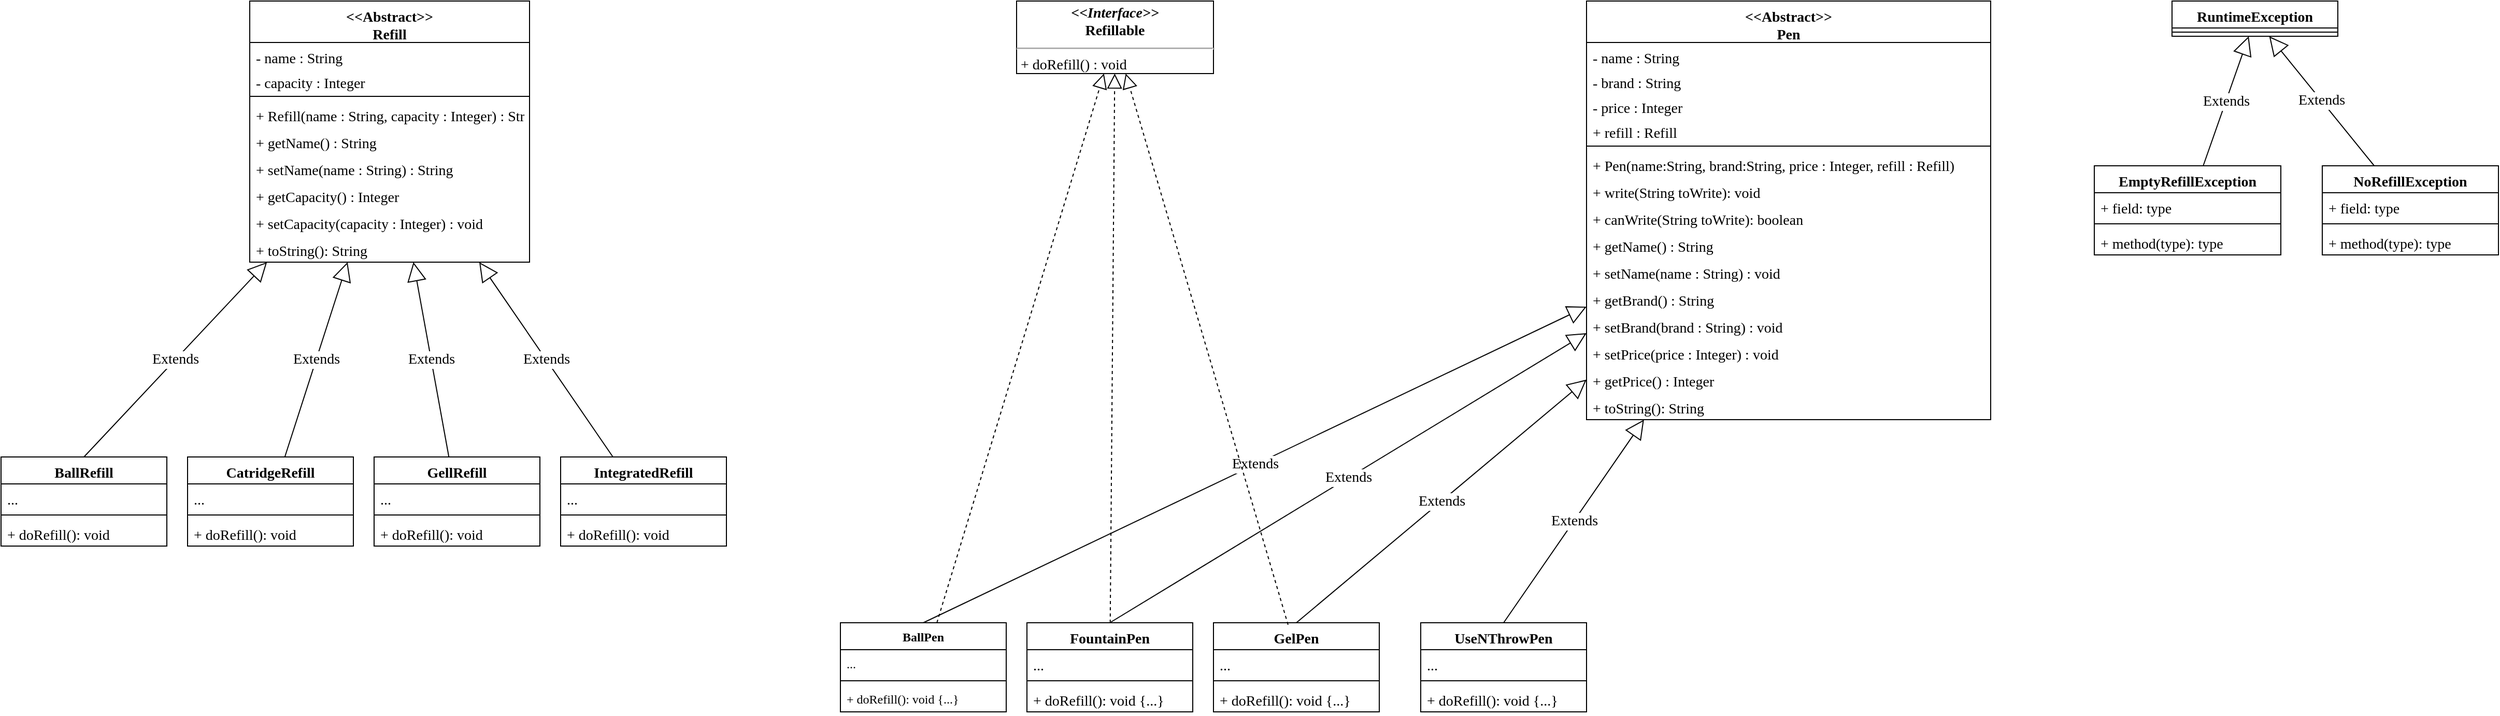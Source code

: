 <mxfile version="20.8.23" type="github">
  <diagram name="Page-1" id="5PYsFLLrcf5LegHmqbu3">
    <mxGraphModel dx="3134" dy="756" grid="1" gridSize="10" guides="1" tooltips="1" connect="1" arrows="1" fold="1" page="1" pageScale="1" pageWidth="850" pageHeight="1100" math="0" shadow="0">
      <root>
        <mxCell id="0" />
        <mxCell id="1" parent="0" />
        <mxCell id="UVRq8ia7U5ipdbFmCf5v-1" value="&lt;&lt;Abstract&gt;&gt;&#xa;Pen" style="swimlane;fontStyle=1;align=center;verticalAlign=top;childLayout=stackLayout;horizontal=1;startSize=40;horizontalStack=0;resizeParent=1;resizeParentMax=0;resizeLast=0;collapsible=1;marginBottom=0;fontFamily=Verdana;fontSize=14;" parent="1" vertex="1">
          <mxGeometry x="520" y="40" width="390" height="404" as="geometry" />
        </mxCell>
        <mxCell id="UVRq8ia7U5ipdbFmCf5v-2" value="- name : String" style="text;strokeColor=none;fillColor=none;align=left;verticalAlign=top;spacingLeft=4;spacingRight=4;overflow=hidden;rotatable=0;points=[[0,0.5],[1,0.5]];portConstraint=eastwest;fontFamily=Verdana;fontSize=14;" parent="UVRq8ia7U5ipdbFmCf5v-1" vertex="1">
          <mxGeometry y="40" width="390" height="24" as="geometry" />
        </mxCell>
        <mxCell id="UVRq8ia7U5ipdbFmCf5v-6" value="- brand : String" style="text;strokeColor=none;fillColor=none;align=left;verticalAlign=top;spacingLeft=4;spacingRight=4;overflow=hidden;rotatable=0;points=[[0,0.5],[1,0.5]];portConstraint=eastwest;fontFamily=Verdana;fontSize=14;" parent="UVRq8ia7U5ipdbFmCf5v-1" vertex="1">
          <mxGeometry y="64" width="390" height="24" as="geometry" />
        </mxCell>
        <mxCell id="UVRq8ia7U5ipdbFmCf5v-9" value="- price : Integer" style="text;strokeColor=none;fillColor=none;align=left;verticalAlign=top;spacingLeft=4;spacingRight=4;overflow=hidden;rotatable=0;points=[[0,0.5],[1,0.5]];portConstraint=eastwest;fontFamily=Verdana;fontSize=14;" parent="UVRq8ia7U5ipdbFmCf5v-1" vertex="1">
          <mxGeometry y="88" width="390" height="24" as="geometry" />
        </mxCell>
        <mxCell id="UVRq8ia7U5ipdbFmCf5v-7" value="+ refill : Refill" style="text;strokeColor=none;fillColor=none;align=left;verticalAlign=top;spacingLeft=4;spacingRight=4;overflow=hidden;rotatable=0;points=[[0,0.5],[1,0.5]];portConstraint=eastwest;fontFamily=Verdana;fontSize=14;" parent="UVRq8ia7U5ipdbFmCf5v-1" vertex="1">
          <mxGeometry y="112" width="390" height="24" as="geometry" />
        </mxCell>
        <mxCell id="UVRq8ia7U5ipdbFmCf5v-3" value="" style="line;strokeWidth=1;fillColor=none;align=left;verticalAlign=middle;spacingTop=-1;spacingLeft=3;spacingRight=3;rotatable=0;labelPosition=right;points=[];portConstraint=eastwest;strokeColor=inherit;fontFamily=Verdana;fontSize=14;" parent="UVRq8ia7U5ipdbFmCf5v-1" vertex="1">
          <mxGeometry y="136" width="390" height="8" as="geometry" />
        </mxCell>
        <mxCell id="Yz0xnHHeIeZ-wLIu7A6q-3" value="+ Pen(name:String, brand:String, price : Integer, refill : Refill)" style="text;strokeColor=none;fillColor=none;align=left;verticalAlign=top;spacingLeft=4;spacingRight=4;overflow=hidden;rotatable=0;points=[[0,0.5],[1,0.5]];portConstraint=eastwest;fontFamily=Verdana;fontSize=14;" vertex="1" parent="UVRq8ia7U5ipdbFmCf5v-1">
          <mxGeometry y="144" width="390" height="26" as="geometry" />
        </mxCell>
        <mxCell id="Yz0xnHHeIeZ-wLIu7A6q-1" value="+ write(String toWrite): void" style="text;strokeColor=none;fillColor=none;align=left;verticalAlign=top;spacingLeft=4;spacingRight=4;overflow=hidden;rotatable=0;points=[[0,0.5],[1,0.5]];portConstraint=eastwest;fontFamily=Verdana;fontSize=14;" vertex="1" parent="UVRq8ia7U5ipdbFmCf5v-1">
          <mxGeometry y="170" width="390" height="26" as="geometry" />
        </mxCell>
        <mxCell id="Yz0xnHHeIeZ-wLIu7A6q-2" value="+ canWrite(String toWrite): boolean" style="text;strokeColor=none;fillColor=none;align=left;verticalAlign=top;spacingLeft=4;spacingRight=4;overflow=hidden;rotatable=0;points=[[0,0.5],[1,0.5]];portConstraint=eastwest;fontFamily=Verdana;fontSize=14;" vertex="1" parent="UVRq8ia7U5ipdbFmCf5v-1">
          <mxGeometry y="196" width="390" height="26" as="geometry" />
        </mxCell>
        <mxCell id="Yz0xnHHeIeZ-wLIu7A6q-7" value="+ getName() : String" style="text;strokeColor=none;fillColor=none;align=left;verticalAlign=top;spacingLeft=4;spacingRight=4;overflow=hidden;rotatable=0;points=[[0,0.5],[1,0.5]];portConstraint=eastwest;fontFamily=Verdana;fontSize=14;" vertex="1" parent="UVRq8ia7U5ipdbFmCf5v-1">
          <mxGeometry y="222" width="390" height="26" as="geometry" />
        </mxCell>
        <mxCell id="UVRq8ia7U5ipdbFmCf5v-10" value="+ setName(name : String) : void" style="text;strokeColor=none;fillColor=none;align=left;verticalAlign=top;spacingLeft=4;spacingRight=4;overflow=hidden;rotatable=0;points=[[0,0.5],[1,0.5]];portConstraint=eastwest;fontFamily=Verdana;fontSize=14;" parent="UVRq8ia7U5ipdbFmCf5v-1" vertex="1">
          <mxGeometry y="248" width="390" height="26" as="geometry" />
        </mxCell>
        <mxCell id="Yz0xnHHeIeZ-wLIu7A6q-8" value="+ getBrand() : String" style="text;strokeColor=none;fillColor=none;align=left;verticalAlign=top;spacingLeft=4;spacingRight=4;overflow=hidden;rotatable=0;points=[[0,0.5],[1,0.5]];portConstraint=eastwest;fontFamily=Verdana;fontSize=14;" vertex="1" parent="UVRq8ia7U5ipdbFmCf5v-1">
          <mxGeometry y="274" width="390" height="26" as="geometry" />
        </mxCell>
        <mxCell id="Yz0xnHHeIeZ-wLIu7A6q-10" value="+ setBrand(brand : String) : void" style="text;strokeColor=none;fillColor=none;align=left;verticalAlign=top;spacingLeft=4;spacingRight=4;overflow=hidden;rotatable=0;points=[[0,0.5],[1,0.5]];portConstraint=eastwest;fontFamily=Verdana;fontSize=14;" vertex="1" parent="UVRq8ia7U5ipdbFmCf5v-1">
          <mxGeometry y="300" width="390" height="26" as="geometry" />
        </mxCell>
        <mxCell id="Yz0xnHHeIeZ-wLIu7A6q-11" value="+ setPrice(price : Integer) : void" style="text;strokeColor=none;fillColor=none;align=left;verticalAlign=top;spacingLeft=4;spacingRight=4;overflow=hidden;rotatable=0;points=[[0,0.5],[1,0.5]];portConstraint=eastwest;fontFamily=Verdana;fontSize=14;" vertex="1" parent="UVRq8ia7U5ipdbFmCf5v-1">
          <mxGeometry y="326" width="390" height="26" as="geometry" />
        </mxCell>
        <mxCell id="Yz0xnHHeIeZ-wLIu7A6q-9" value="+ getPrice() : Integer" style="text;strokeColor=none;fillColor=none;align=left;verticalAlign=top;spacingLeft=4;spacingRight=4;overflow=hidden;rotatable=0;points=[[0,0.5],[1,0.5]];portConstraint=eastwest;fontFamily=Verdana;fontSize=14;" vertex="1" parent="UVRq8ia7U5ipdbFmCf5v-1">
          <mxGeometry y="352" width="390" height="26" as="geometry" />
        </mxCell>
        <mxCell id="UVRq8ia7U5ipdbFmCf5v-11" value="+ toString(): String" style="text;strokeColor=none;fillColor=none;align=left;verticalAlign=top;spacingLeft=4;spacingRight=4;overflow=hidden;rotatable=0;points=[[0,0.5],[1,0.5]];portConstraint=eastwest;fontFamily=Verdana;fontSize=14;" parent="UVRq8ia7U5ipdbFmCf5v-1" vertex="1">
          <mxGeometry y="378" width="390" height="26" as="geometry" />
        </mxCell>
        <mxCell id="UVRq8ia7U5ipdbFmCf5v-12" value="BallPen" style="swimlane;fontStyle=1;align=center;verticalAlign=top;childLayout=stackLayout;horizontal=1;startSize=26;horizontalStack=0;resizeParent=1;resizeParentMax=0;resizeLast=0;collapsible=1;marginBottom=0;fontFamily=Verdana;" parent="1" vertex="1">
          <mxGeometry x="-200" y="640" width="160" height="86" as="geometry" />
        </mxCell>
        <mxCell id="UVRq8ia7U5ipdbFmCf5v-13" value="..." style="text;strokeColor=none;fillColor=none;align=left;verticalAlign=top;spacingLeft=4;spacingRight=4;overflow=hidden;rotatable=0;points=[[0,0.5],[1,0.5]];portConstraint=eastwest;fontFamily=Verdana;" parent="UVRq8ia7U5ipdbFmCf5v-12" vertex="1">
          <mxGeometry y="26" width="160" height="26" as="geometry" />
        </mxCell>
        <mxCell id="UVRq8ia7U5ipdbFmCf5v-14" value="" style="line;strokeWidth=1;fillColor=none;align=left;verticalAlign=middle;spacingTop=-1;spacingLeft=3;spacingRight=3;rotatable=0;labelPosition=right;points=[];portConstraint=eastwest;strokeColor=inherit;fontFamily=Verdana;" parent="UVRq8ia7U5ipdbFmCf5v-12" vertex="1">
          <mxGeometry y="52" width="160" height="8" as="geometry" />
        </mxCell>
        <mxCell id="UVRq8ia7U5ipdbFmCf5v-15" value="+ doRefill(): void {...}" style="text;strokeColor=none;fillColor=none;align=left;verticalAlign=top;spacingLeft=4;spacingRight=4;overflow=hidden;rotatable=0;points=[[0,0.5],[1,0.5]];portConstraint=eastwest;fontFamily=Verdana;" parent="UVRq8ia7U5ipdbFmCf5v-12" vertex="1">
          <mxGeometry y="60" width="160" height="26" as="geometry" />
        </mxCell>
        <mxCell id="UVRq8ia7U5ipdbFmCf5v-16" value="Extends" style="endArrow=block;endSize=16;endFill=0;html=1;rounded=0;exitX=0.5;exitY=0;exitDx=0;exitDy=0;fontFamily=Verdana;fontSize=14;" parent="1" source="UVRq8ia7U5ipdbFmCf5v-12" target="UVRq8ia7U5ipdbFmCf5v-1" edge="1">
          <mxGeometry width="160" relative="1" as="geometry">
            <mxPoint x="90" y="570" as="sourcePoint" />
            <mxPoint x="250" y="570" as="targetPoint" />
          </mxGeometry>
        </mxCell>
        <mxCell id="UVRq8ia7U5ipdbFmCf5v-17" value="FountainPen" style="swimlane;fontStyle=1;align=center;verticalAlign=top;childLayout=stackLayout;horizontal=1;startSize=26;horizontalStack=0;resizeParent=1;resizeParentMax=0;resizeLast=0;collapsible=1;marginBottom=0;fontFamily=Verdana;fontSize=14;" parent="1" vertex="1">
          <mxGeometry x="-20" y="640" width="160" height="86" as="geometry" />
        </mxCell>
        <mxCell id="UVRq8ia7U5ipdbFmCf5v-18" value="..." style="text;strokeColor=none;fillColor=none;align=left;verticalAlign=top;spacingLeft=4;spacingRight=4;overflow=hidden;rotatable=0;points=[[0,0.5],[1,0.5]];portConstraint=eastwest;fontFamily=Verdana;fontSize=14;" parent="UVRq8ia7U5ipdbFmCf5v-17" vertex="1">
          <mxGeometry y="26" width="160" height="26" as="geometry" />
        </mxCell>
        <mxCell id="UVRq8ia7U5ipdbFmCf5v-19" value="" style="line;strokeWidth=1;fillColor=none;align=left;verticalAlign=middle;spacingTop=-1;spacingLeft=3;spacingRight=3;rotatable=0;labelPosition=right;points=[];portConstraint=eastwest;strokeColor=inherit;fontFamily=Verdana;fontSize=14;" parent="UVRq8ia7U5ipdbFmCf5v-17" vertex="1">
          <mxGeometry y="52" width="160" height="8" as="geometry" />
        </mxCell>
        <mxCell id="UVRq8ia7U5ipdbFmCf5v-20" value="+ doRefill(): void {...}" style="text;strokeColor=none;fillColor=none;align=left;verticalAlign=top;spacingLeft=4;spacingRight=4;overflow=hidden;rotatable=0;points=[[0,0.5],[1,0.5]];portConstraint=eastwest;fontFamily=Verdana;fontSize=14;" parent="UVRq8ia7U5ipdbFmCf5v-17" vertex="1">
          <mxGeometry y="60" width="160" height="26" as="geometry" />
        </mxCell>
        <mxCell id="UVRq8ia7U5ipdbFmCf5v-21" value="GelPen" style="swimlane;fontStyle=1;align=center;verticalAlign=top;childLayout=stackLayout;horizontal=1;startSize=26;horizontalStack=0;resizeParent=1;resizeParentMax=0;resizeLast=0;collapsible=1;marginBottom=0;fontFamily=Verdana;fontSize=14;" parent="1" vertex="1">
          <mxGeometry x="160" y="640" width="160" height="86" as="geometry" />
        </mxCell>
        <mxCell id="UVRq8ia7U5ipdbFmCf5v-22" value="..." style="text;strokeColor=none;fillColor=none;align=left;verticalAlign=top;spacingLeft=4;spacingRight=4;overflow=hidden;rotatable=0;points=[[0,0.5],[1,0.5]];portConstraint=eastwest;fontFamily=Verdana;fontSize=14;" parent="UVRq8ia7U5ipdbFmCf5v-21" vertex="1">
          <mxGeometry y="26" width="160" height="26" as="geometry" />
        </mxCell>
        <mxCell id="UVRq8ia7U5ipdbFmCf5v-23" value="" style="line;strokeWidth=1;fillColor=none;align=left;verticalAlign=middle;spacingTop=-1;spacingLeft=3;spacingRight=3;rotatable=0;labelPosition=right;points=[];portConstraint=eastwest;strokeColor=inherit;fontFamily=Verdana;fontSize=14;" parent="UVRq8ia7U5ipdbFmCf5v-21" vertex="1">
          <mxGeometry y="52" width="160" height="8" as="geometry" />
        </mxCell>
        <mxCell id="UVRq8ia7U5ipdbFmCf5v-24" value="+ doRefill(): void {...}" style="text;strokeColor=none;fillColor=none;align=left;verticalAlign=top;spacingLeft=4;spacingRight=4;overflow=hidden;rotatable=0;points=[[0,0.5],[1,0.5]];portConstraint=eastwest;fontFamily=Verdana;fontSize=14;" parent="UVRq8ia7U5ipdbFmCf5v-21" vertex="1">
          <mxGeometry y="60" width="160" height="26" as="geometry" />
        </mxCell>
        <mxCell id="UVRq8ia7U5ipdbFmCf5v-25" value="UseNThrowPen" style="swimlane;fontStyle=1;align=center;verticalAlign=top;childLayout=stackLayout;horizontal=1;startSize=26;horizontalStack=0;resizeParent=1;resizeParentMax=0;resizeLast=0;collapsible=1;marginBottom=0;fontFamily=Verdana;fontSize=14;" parent="1" vertex="1">
          <mxGeometry x="360" y="640" width="160" height="86" as="geometry" />
        </mxCell>
        <mxCell id="UVRq8ia7U5ipdbFmCf5v-26" value="..." style="text;strokeColor=none;fillColor=none;align=left;verticalAlign=top;spacingLeft=4;spacingRight=4;overflow=hidden;rotatable=0;points=[[0,0.5],[1,0.5]];portConstraint=eastwest;fontFamily=Verdana;fontSize=14;" parent="UVRq8ia7U5ipdbFmCf5v-25" vertex="1">
          <mxGeometry y="26" width="160" height="26" as="geometry" />
        </mxCell>
        <mxCell id="UVRq8ia7U5ipdbFmCf5v-27" value="" style="line;strokeWidth=1;fillColor=none;align=left;verticalAlign=middle;spacingTop=-1;spacingLeft=3;spacingRight=3;rotatable=0;labelPosition=right;points=[];portConstraint=eastwest;strokeColor=inherit;fontFamily=Verdana;fontSize=14;" parent="UVRq8ia7U5ipdbFmCf5v-25" vertex="1">
          <mxGeometry y="52" width="160" height="8" as="geometry" />
        </mxCell>
        <mxCell id="UVRq8ia7U5ipdbFmCf5v-28" value="+ doRefill(): void {...}" style="text;strokeColor=none;fillColor=none;align=left;verticalAlign=top;spacingLeft=4;spacingRight=4;overflow=hidden;rotatable=0;points=[[0,0.5],[1,0.5]];portConstraint=eastwest;fontFamily=Verdana;fontSize=14;" parent="UVRq8ia7U5ipdbFmCf5v-25" vertex="1">
          <mxGeometry y="60" width="160" height="26" as="geometry" />
        </mxCell>
        <mxCell id="UVRq8ia7U5ipdbFmCf5v-29" value="Extends" style="endArrow=block;endSize=16;endFill=0;html=1;rounded=0;exitX=0.5;exitY=0;exitDx=0;exitDy=0;fontFamily=Verdana;fontSize=14;" parent="1" source="UVRq8ia7U5ipdbFmCf5v-17" target="UVRq8ia7U5ipdbFmCf5v-1" edge="1">
          <mxGeometry width="160" relative="1" as="geometry">
            <mxPoint x="240" y="430" as="sourcePoint" />
            <mxPoint x="720" y="290" as="targetPoint" />
          </mxGeometry>
        </mxCell>
        <mxCell id="UVRq8ia7U5ipdbFmCf5v-30" value="Extends" style="endArrow=block;endSize=16;endFill=0;html=1;rounded=0;fontFamily=Verdana;exitX=0.5;exitY=0;exitDx=0;exitDy=0;fontSize=14;" parent="1" target="UVRq8ia7U5ipdbFmCf5v-1" edge="1" source="UVRq8ia7U5ipdbFmCf5v-21">
          <mxGeometry width="160" relative="1" as="geometry">
            <mxPoint x="560" y="410" as="sourcePoint" />
            <mxPoint x="400" y="260" as="targetPoint" />
          </mxGeometry>
        </mxCell>
        <mxCell id="UVRq8ia7U5ipdbFmCf5v-31" value="Extends" style="endArrow=block;endSize=16;endFill=0;html=1;rounded=0;fontFamily=Verdana;exitX=0.5;exitY=0;exitDx=0;exitDy=0;fontSize=14;" parent="1" target="UVRq8ia7U5ipdbFmCf5v-1" edge="1" source="UVRq8ia7U5ipdbFmCf5v-25">
          <mxGeometry width="160" relative="1" as="geometry">
            <mxPoint x="740" y="410" as="sourcePoint" />
            <mxPoint x="731" y="262" as="targetPoint" />
          </mxGeometry>
        </mxCell>
        <mxCell id="UVRq8ia7U5ipdbFmCf5v-34" value="&lt;p style=&quot;margin: 4px 0px 0px; text-align: center; font-size: 14px;&quot;&gt;&lt;i style=&quot;font-size: 14px;&quot;&gt;&lt;b style=&quot;font-size: 14px;&quot;&gt;&amp;lt;&amp;lt;Interface&amp;gt;&amp;gt;&lt;/b&gt;&lt;/i&gt;&lt;br style=&quot;font-size: 14px;&quot;&gt;&lt;b style=&quot;font-size: 14px;&quot;&gt;Refillable&lt;/b&gt;&lt;/p&gt;&lt;hr style=&quot;font-size: 14px;&quot;&gt;&lt;p style=&quot;margin: 0px 0px 0px 4px; font-size: 14px;&quot;&gt;+ doRefill() : void&lt;br style=&quot;font-size: 14px;&quot;&gt;&lt;br style=&quot;font-size: 14px;&quot;&gt;&lt;/p&gt;" style="verticalAlign=top;align=left;overflow=fill;fontSize=14;fontFamily=Verdana;html=1;" parent="1" vertex="1">
          <mxGeometry x="-30" y="40" width="190" height="70" as="geometry" />
        </mxCell>
        <mxCell id="UVRq8ia7U5ipdbFmCf5v-35" value="" style="endArrow=block;dashed=1;endFill=0;endSize=12;html=1;rounded=0;fontFamily=Verdana;fontSize=14;" parent="1" source="UVRq8ia7U5ipdbFmCf5v-12" target="UVRq8ia7U5ipdbFmCf5v-34" edge="1">
          <mxGeometry width="160" relative="1" as="geometry">
            <mxPoint x="340" y="390" as="sourcePoint" />
            <mxPoint x="500" y="390" as="targetPoint" />
          </mxGeometry>
        </mxCell>
        <mxCell id="UVRq8ia7U5ipdbFmCf5v-37" value="" style="endArrow=block;dashed=1;endFill=0;endSize=12;html=1;rounded=0;fontFamily=Verdana;fontSize=14;" parent="1" target="UVRq8ia7U5ipdbFmCf5v-34" edge="1" source="UVRq8ia7U5ipdbFmCf5v-17">
          <mxGeometry width="160" relative="1" as="geometry">
            <mxPoint x="400" y="410" as="sourcePoint" />
            <mxPoint x="500" y="390" as="targetPoint" />
          </mxGeometry>
        </mxCell>
        <mxCell id="UVRq8ia7U5ipdbFmCf5v-38" value="" style="endArrow=block;dashed=1;endFill=0;endSize=12;html=1;rounded=0;exitX=0.45;exitY=0.023;exitDx=0;exitDy=0;exitPerimeter=0;fontFamily=Verdana;fontSize=14;" parent="1" source="UVRq8ia7U5ipdbFmCf5v-21" target="UVRq8ia7U5ipdbFmCf5v-34" edge="1">
          <mxGeometry width="160" relative="1" as="geometry">
            <mxPoint x="340" y="390" as="sourcePoint" />
            <mxPoint x="190" y="110" as="targetPoint" />
          </mxGeometry>
        </mxCell>
        <mxCell id="UVRq8ia7U5ipdbFmCf5v-41" value="&lt;&lt;Abstract&gt;&gt;&#xa;Refill" style="swimlane;fontStyle=1;align=center;verticalAlign=top;childLayout=stackLayout;horizontal=1;startSize=40;horizontalStack=0;resizeParent=1;resizeParentMax=0;resizeLast=0;collapsible=1;marginBottom=0;fontFamily=Verdana;fontSize=14;" parent="1" vertex="1">
          <mxGeometry x="-770" y="40" width="270" height="252" as="geometry" />
        </mxCell>
        <mxCell id="UVRq8ia7U5ipdbFmCf5v-42" value="- name : String&#xa;" style="text;strokeColor=none;fillColor=none;align=left;verticalAlign=top;spacingLeft=4;spacingRight=4;overflow=hidden;rotatable=0;points=[[0,0.5],[1,0.5]];portConstraint=eastwest;fontFamily=Verdana;fontSize=14;" parent="UVRq8ia7U5ipdbFmCf5v-41" vertex="1">
          <mxGeometry y="40" width="270" height="24" as="geometry" />
        </mxCell>
        <mxCell id="Yz0xnHHeIeZ-wLIu7A6q-12" value="- capacity : Integer" style="text;strokeColor=none;fillColor=none;align=left;verticalAlign=top;spacingLeft=4;spacingRight=4;overflow=hidden;rotatable=0;points=[[0,0.5],[1,0.5]];portConstraint=eastwest;fontFamily=Verdana;fontSize=14;" vertex="1" parent="UVRq8ia7U5ipdbFmCf5v-41">
          <mxGeometry y="64" width="270" height="24" as="geometry" />
        </mxCell>
        <mxCell id="UVRq8ia7U5ipdbFmCf5v-46" value="" style="line;strokeWidth=1;fillColor=none;align=left;verticalAlign=middle;spacingTop=-1;spacingLeft=3;spacingRight=3;rotatable=0;labelPosition=right;points=[];portConstraint=eastwest;strokeColor=inherit;fontFamily=Verdana;fontSize=14;" parent="UVRq8ia7U5ipdbFmCf5v-41" vertex="1">
          <mxGeometry y="88" width="270" height="8" as="geometry" />
        </mxCell>
        <mxCell id="UVRq8ia7U5ipdbFmCf5v-47" value="+ Refill(name : String, capacity : Integer) : String " style="text;strokeColor=none;fillColor=none;align=left;verticalAlign=top;spacingLeft=4;spacingRight=4;overflow=hidden;rotatable=0;points=[[0,0.5],[1,0.5]];portConstraint=eastwest;fontFamily=Verdana;fontSize=14;" parent="UVRq8ia7U5ipdbFmCf5v-41" vertex="1">
          <mxGeometry y="96" width="270" height="26" as="geometry" />
        </mxCell>
        <mxCell id="Yz0xnHHeIeZ-wLIu7A6q-16" value="+ getName() : String " style="text;strokeColor=none;fillColor=none;align=left;verticalAlign=top;spacingLeft=4;spacingRight=4;overflow=hidden;rotatable=0;points=[[0,0.5],[1,0.5]];portConstraint=eastwest;fontFamily=Verdana;fontSize=14;" vertex="1" parent="UVRq8ia7U5ipdbFmCf5v-41">
          <mxGeometry y="122" width="270" height="26" as="geometry" />
        </mxCell>
        <mxCell id="Yz0xnHHeIeZ-wLIu7A6q-13" value="+ setName(name : String) : String " style="text;strokeColor=none;fillColor=none;align=left;verticalAlign=top;spacingLeft=4;spacingRight=4;overflow=hidden;rotatable=0;points=[[0,0.5],[1,0.5]];portConstraint=eastwest;fontFamily=Verdana;fontSize=14;" vertex="1" parent="UVRq8ia7U5ipdbFmCf5v-41">
          <mxGeometry y="148" width="270" height="26" as="geometry" />
        </mxCell>
        <mxCell id="Yz0xnHHeIeZ-wLIu7A6q-14" value="+ getCapacity() : Integer " style="text;strokeColor=none;fillColor=none;align=left;verticalAlign=top;spacingLeft=4;spacingRight=4;overflow=hidden;rotatable=0;points=[[0,0.5],[1,0.5]];portConstraint=eastwest;fontFamily=Verdana;fontSize=14;" vertex="1" parent="UVRq8ia7U5ipdbFmCf5v-41">
          <mxGeometry y="174" width="270" height="26" as="geometry" />
        </mxCell>
        <mxCell id="Yz0xnHHeIeZ-wLIu7A6q-15" value="+ setCapacity(capacity : Integer) : void " style="text;strokeColor=none;fillColor=none;align=left;verticalAlign=top;spacingLeft=4;spacingRight=4;overflow=hidden;rotatable=0;points=[[0,0.5],[1,0.5]];portConstraint=eastwest;fontFamily=Verdana;fontSize=14;" vertex="1" parent="UVRq8ia7U5ipdbFmCf5v-41">
          <mxGeometry y="200" width="270" height="26" as="geometry" />
        </mxCell>
        <mxCell id="UVRq8ia7U5ipdbFmCf5v-48" value="+ toString(): String" style="text;strokeColor=none;fillColor=none;align=left;verticalAlign=top;spacingLeft=4;spacingRight=4;overflow=hidden;rotatable=0;points=[[0,0.5],[1,0.5]];portConstraint=eastwest;fontFamily=Verdana;fontSize=14;" parent="UVRq8ia7U5ipdbFmCf5v-41" vertex="1">
          <mxGeometry y="226" width="270" height="26" as="geometry" />
        </mxCell>
        <mxCell id="UVRq8ia7U5ipdbFmCf5v-49" value="BallRefill" style="swimlane;fontStyle=1;align=center;verticalAlign=top;childLayout=stackLayout;horizontal=1;startSize=26;horizontalStack=0;resizeParent=1;resizeParentMax=0;resizeLast=0;collapsible=1;marginBottom=0;fontFamily=Verdana;fontSize=14;" parent="1" vertex="1">
          <mxGeometry x="-1010" y="480" width="160" height="86" as="geometry" />
        </mxCell>
        <mxCell id="UVRq8ia7U5ipdbFmCf5v-50" value="..." style="text;strokeColor=none;fillColor=none;align=left;verticalAlign=top;spacingLeft=4;spacingRight=4;overflow=hidden;rotatable=0;points=[[0,0.5],[1,0.5]];portConstraint=eastwest;fontFamily=Verdana;fontSize=14;" parent="UVRq8ia7U5ipdbFmCf5v-49" vertex="1">
          <mxGeometry y="26" width="160" height="26" as="geometry" />
        </mxCell>
        <mxCell id="UVRq8ia7U5ipdbFmCf5v-51" value="" style="line;strokeWidth=1;fillColor=none;align=left;verticalAlign=middle;spacingTop=-1;spacingLeft=3;spacingRight=3;rotatable=0;labelPosition=right;points=[];portConstraint=eastwest;strokeColor=inherit;fontFamily=Verdana;fontSize=14;" parent="UVRq8ia7U5ipdbFmCf5v-49" vertex="1">
          <mxGeometry y="52" width="160" height="8" as="geometry" />
        </mxCell>
        <mxCell id="UVRq8ia7U5ipdbFmCf5v-52" value="+ doRefill(): void" style="text;strokeColor=none;fillColor=none;align=left;verticalAlign=top;spacingLeft=4;spacingRight=4;overflow=hidden;rotatable=0;points=[[0,0.5],[1,0.5]];portConstraint=eastwest;fontFamily=Verdana;fontSize=14;" parent="UVRq8ia7U5ipdbFmCf5v-49" vertex="1">
          <mxGeometry y="60" width="160" height="26" as="geometry" />
        </mxCell>
        <mxCell id="UVRq8ia7U5ipdbFmCf5v-53" value="Extends" style="endArrow=block;endSize=16;endFill=0;html=1;rounded=0;exitX=0.5;exitY=0;exitDx=0;exitDy=0;fontFamily=Verdana;fontSize=14;" parent="1" source="UVRq8ia7U5ipdbFmCf5v-49" target="UVRq8ia7U5ipdbFmCf5v-41" edge="1">
          <mxGeometry width="160" relative="1" as="geometry">
            <mxPoint x="-570" y="240" as="sourcePoint" />
            <mxPoint x="-410" y="240" as="targetPoint" />
          </mxGeometry>
        </mxCell>
        <mxCell id="UVRq8ia7U5ipdbFmCf5v-54" value="CatridgeRefill" style="swimlane;fontStyle=1;align=center;verticalAlign=top;childLayout=stackLayout;horizontal=1;startSize=26;horizontalStack=0;resizeParent=1;resizeParentMax=0;resizeLast=0;collapsible=1;marginBottom=0;fontFamily=Verdana;fontSize=14;" parent="1" vertex="1">
          <mxGeometry x="-830" y="480" width="160" height="86" as="geometry" />
        </mxCell>
        <mxCell id="UVRq8ia7U5ipdbFmCf5v-55" value="..." style="text;strokeColor=none;fillColor=none;align=left;verticalAlign=top;spacingLeft=4;spacingRight=4;overflow=hidden;rotatable=0;points=[[0,0.5],[1,0.5]];portConstraint=eastwest;fontFamily=Verdana;fontSize=14;" parent="UVRq8ia7U5ipdbFmCf5v-54" vertex="1">
          <mxGeometry y="26" width="160" height="26" as="geometry" />
        </mxCell>
        <mxCell id="UVRq8ia7U5ipdbFmCf5v-56" value="" style="line;strokeWidth=1;fillColor=none;align=left;verticalAlign=middle;spacingTop=-1;spacingLeft=3;spacingRight=3;rotatable=0;labelPosition=right;points=[];portConstraint=eastwest;strokeColor=inherit;fontFamily=Verdana;fontSize=14;" parent="UVRq8ia7U5ipdbFmCf5v-54" vertex="1">
          <mxGeometry y="52" width="160" height="8" as="geometry" />
        </mxCell>
        <mxCell id="UVRq8ia7U5ipdbFmCf5v-57" value="+ doRefill(): void" style="text;strokeColor=none;fillColor=none;align=left;verticalAlign=top;spacingLeft=4;spacingRight=4;overflow=hidden;rotatable=0;points=[[0,0.5],[1,0.5]];portConstraint=eastwest;fontFamily=Verdana;fontSize=14;" parent="UVRq8ia7U5ipdbFmCf5v-54" vertex="1">
          <mxGeometry y="60" width="160" height="26" as="geometry" />
        </mxCell>
        <mxCell id="UVRq8ia7U5ipdbFmCf5v-58" value="GellRefill" style="swimlane;fontStyle=1;align=center;verticalAlign=top;childLayout=stackLayout;horizontal=1;startSize=26;horizontalStack=0;resizeParent=1;resizeParentMax=0;resizeLast=0;collapsible=1;marginBottom=0;fontFamily=Verdana;fontSize=14;" parent="1" vertex="1">
          <mxGeometry x="-650" y="480" width="160" height="86" as="geometry" />
        </mxCell>
        <mxCell id="UVRq8ia7U5ipdbFmCf5v-59" value="..." style="text;strokeColor=none;fillColor=none;align=left;verticalAlign=top;spacingLeft=4;spacingRight=4;overflow=hidden;rotatable=0;points=[[0,0.5],[1,0.5]];portConstraint=eastwest;fontFamily=Verdana;fontSize=14;" parent="UVRq8ia7U5ipdbFmCf5v-58" vertex="1">
          <mxGeometry y="26" width="160" height="26" as="geometry" />
        </mxCell>
        <mxCell id="UVRq8ia7U5ipdbFmCf5v-60" value="" style="line;strokeWidth=1;fillColor=none;align=left;verticalAlign=middle;spacingTop=-1;spacingLeft=3;spacingRight=3;rotatable=0;labelPosition=right;points=[];portConstraint=eastwest;strokeColor=inherit;fontFamily=Verdana;fontSize=14;" parent="UVRq8ia7U5ipdbFmCf5v-58" vertex="1">
          <mxGeometry y="52" width="160" height="8" as="geometry" />
        </mxCell>
        <mxCell id="UVRq8ia7U5ipdbFmCf5v-61" value="+ doRefill(): void" style="text;strokeColor=none;fillColor=none;align=left;verticalAlign=top;spacingLeft=4;spacingRight=4;overflow=hidden;rotatable=0;points=[[0,0.5],[1,0.5]];portConstraint=eastwest;fontFamily=Verdana;fontSize=14;" parent="UVRq8ia7U5ipdbFmCf5v-58" vertex="1">
          <mxGeometry y="60" width="160" height="26" as="geometry" />
        </mxCell>
        <mxCell id="UVRq8ia7U5ipdbFmCf5v-62" value="IntegratedRefill" style="swimlane;fontStyle=1;align=center;verticalAlign=top;childLayout=stackLayout;horizontal=1;startSize=26;horizontalStack=0;resizeParent=1;resizeParentMax=0;resizeLast=0;collapsible=1;marginBottom=0;fontFamily=Verdana;fontSize=14;" parent="1" vertex="1">
          <mxGeometry x="-470" y="480" width="160" height="86" as="geometry" />
        </mxCell>
        <mxCell id="UVRq8ia7U5ipdbFmCf5v-63" value="..." style="text;strokeColor=none;fillColor=none;align=left;verticalAlign=top;spacingLeft=4;spacingRight=4;overflow=hidden;rotatable=0;points=[[0,0.5],[1,0.5]];portConstraint=eastwest;fontFamily=Verdana;fontSize=14;" parent="UVRq8ia7U5ipdbFmCf5v-62" vertex="1">
          <mxGeometry y="26" width="160" height="26" as="geometry" />
        </mxCell>
        <mxCell id="UVRq8ia7U5ipdbFmCf5v-64" value="" style="line;strokeWidth=1;fillColor=none;align=left;verticalAlign=middle;spacingTop=-1;spacingLeft=3;spacingRight=3;rotatable=0;labelPosition=right;points=[];portConstraint=eastwest;strokeColor=inherit;fontFamily=Verdana;fontSize=14;" parent="UVRq8ia7U5ipdbFmCf5v-62" vertex="1">
          <mxGeometry y="52" width="160" height="8" as="geometry" />
        </mxCell>
        <mxCell id="UVRq8ia7U5ipdbFmCf5v-65" value="+ doRefill(): void" style="text;strokeColor=none;fillColor=none;align=left;verticalAlign=top;spacingLeft=4;spacingRight=4;overflow=hidden;rotatable=0;points=[[0,0.5],[1,0.5]];portConstraint=eastwest;fontFamily=Verdana;fontSize=14;" parent="UVRq8ia7U5ipdbFmCf5v-62" vertex="1">
          <mxGeometry y="60" width="160" height="26" as="geometry" />
        </mxCell>
        <mxCell id="UVRq8ia7U5ipdbFmCf5v-66" value="Extends" style="endArrow=block;endSize=16;endFill=0;html=1;rounded=0;fontFamily=Verdana;fontSize=14;" parent="1" source="UVRq8ia7U5ipdbFmCf5v-54" target="UVRq8ia7U5ipdbFmCf5v-41" edge="1">
          <mxGeometry width="160" relative="1" as="geometry">
            <mxPoint x="-690" y="230" as="sourcePoint" />
            <mxPoint x="-565" y="134" as="targetPoint" />
          </mxGeometry>
        </mxCell>
        <mxCell id="UVRq8ia7U5ipdbFmCf5v-67" value="Extends" style="endArrow=block;endSize=16;endFill=0;html=1;rounded=0;fontFamily=Verdana;fontSize=14;" parent="1" source="UVRq8ia7U5ipdbFmCf5v-58" target="UVRq8ia7U5ipdbFmCf5v-41" edge="1">
          <mxGeometry width="160" relative="1" as="geometry">
            <mxPoint x="-505" y="230" as="sourcePoint" />
            <mxPoint x="-493" y="134" as="targetPoint" />
          </mxGeometry>
        </mxCell>
        <mxCell id="UVRq8ia7U5ipdbFmCf5v-68" value="Extends" style="endArrow=block;endSize=16;endFill=0;html=1;rounded=0;fontFamily=Verdana;fontSize=14;" parent="1" source="UVRq8ia7U5ipdbFmCf5v-62" target="UVRq8ia7U5ipdbFmCf5v-41" edge="1">
          <mxGeometry width="160" relative="1" as="geometry">
            <mxPoint x="-495" y="240" as="sourcePoint" />
            <mxPoint x="-483" y="144" as="targetPoint" />
          </mxGeometry>
        </mxCell>
        <mxCell id="Yz0xnHHeIeZ-wLIu7A6q-20" value="NoRefillException" style="swimlane;fontStyle=1;align=center;verticalAlign=top;childLayout=stackLayout;horizontal=1;startSize=26;horizontalStack=0;resizeParent=1;resizeParentMax=0;resizeLast=0;collapsible=1;marginBottom=0;fontFamily=Verdana;fontSize=14;" vertex="1" parent="1">
          <mxGeometry x="1230" y="199" width="170" height="86" as="geometry" />
        </mxCell>
        <mxCell id="Yz0xnHHeIeZ-wLIu7A6q-21" value="+ field: type" style="text;strokeColor=none;fillColor=none;align=left;verticalAlign=top;spacingLeft=4;spacingRight=4;overflow=hidden;rotatable=0;points=[[0,0.5],[1,0.5]];portConstraint=eastwest;fontFamily=Verdana;fontSize=14;" vertex="1" parent="Yz0xnHHeIeZ-wLIu7A6q-20">
          <mxGeometry y="26" width="170" height="26" as="geometry" />
        </mxCell>
        <mxCell id="Yz0xnHHeIeZ-wLIu7A6q-22" value="" style="line;strokeWidth=1;fillColor=none;align=left;verticalAlign=middle;spacingTop=-1;spacingLeft=3;spacingRight=3;rotatable=0;labelPosition=right;points=[];portConstraint=eastwest;strokeColor=inherit;fontFamily=Verdana;fontSize=14;" vertex="1" parent="Yz0xnHHeIeZ-wLIu7A6q-20">
          <mxGeometry y="52" width="170" height="8" as="geometry" />
        </mxCell>
        <mxCell id="Yz0xnHHeIeZ-wLIu7A6q-23" value="+ method(type): type" style="text;strokeColor=none;fillColor=none;align=left;verticalAlign=top;spacingLeft=4;spacingRight=4;overflow=hidden;rotatable=0;points=[[0,0.5],[1,0.5]];portConstraint=eastwest;fontFamily=Verdana;fontSize=14;" vertex="1" parent="Yz0xnHHeIeZ-wLIu7A6q-20">
          <mxGeometry y="60" width="170" height="26" as="geometry" />
        </mxCell>
        <mxCell id="Yz0xnHHeIeZ-wLIu7A6q-24" value="EmptyRefillException" style="swimlane;fontStyle=1;align=center;verticalAlign=top;childLayout=stackLayout;horizontal=1;startSize=26;horizontalStack=0;resizeParent=1;resizeParentMax=0;resizeLast=0;collapsible=1;marginBottom=0;fontFamily=Verdana;fontSize=14;" vertex="1" parent="1">
          <mxGeometry x="1010" y="199" width="180" height="86" as="geometry" />
        </mxCell>
        <mxCell id="Yz0xnHHeIeZ-wLIu7A6q-25" value="+ field: type" style="text;strokeColor=none;fillColor=none;align=left;verticalAlign=top;spacingLeft=4;spacingRight=4;overflow=hidden;rotatable=0;points=[[0,0.5],[1,0.5]];portConstraint=eastwest;fontFamily=Verdana;fontSize=14;" vertex="1" parent="Yz0xnHHeIeZ-wLIu7A6q-24">
          <mxGeometry y="26" width="180" height="26" as="geometry" />
        </mxCell>
        <mxCell id="Yz0xnHHeIeZ-wLIu7A6q-26" value="" style="line;strokeWidth=1;fillColor=none;align=left;verticalAlign=middle;spacingTop=-1;spacingLeft=3;spacingRight=3;rotatable=0;labelPosition=right;points=[];portConstraint=eastwest;strokeColor=inherit;fontFamily=Verdana;fontSize=14;" vertex="1" parent="Yz0xnHHeIeZ-wLIu7A6q-24">
          <mxGeometry y="52" width="180" height="8" as="geometry" />
        </mxCell>
        <mxCell id="Yz0xnHHeIeZ-wLIu7A6q-27" value="+ method(type): type" style="text;strokeColor=none;fillColor=none;align=left;verticalAlign=top;spacingLeft=4;spacingRight=4;overflow=hidden;rotatable=0;points=[[0,0.5],[1,0.5]];portConstraint=eastwest;fontFamily=Verdana;fontSize=14;" vertex="1" parent="Yz0xnHHeIeZ-wLIu7A6q-24">
          <mxGeometry y="60" width="180" height="26" as="geometry" />
        </mxCell>
        <mxCell id="Yz0xnHHeIeZ-wLIu7A6q-28" value="RuntimeException" style="swimlane;fontStyle=1;align=center;verticalAlign=top;childLayout=stackLayout;horizontal=1;startSize=26;horizontalStack=0;resizeParent=1;resizeParentMax=0;resizeLast=0;collapsible=1;marginBottom=0;fontFamily=Verdana;fontSize=14;" vertex="1" parent="1">
          <mxGeometry x="1085" y="40" width="160" height="34" as="geometry" />
        </mxCell>
        <mxCell id="Yz0xnHHeIeZ-wLIu7A6q-30" value="" style="line;strokeWidth=1;fillColor=none;align=left;verticalAlign=middle;spacingTop=-1;spacingLeft=3;spacingRight=3;rotatable=0;labelPosition=right;points=[];portConstraint=eastwest;strokeColor=inherit;fontFamily=Verdana;fontSize=14;" vertex="1" parent="Yz0xnHHeIeZ-wLIu7A6q-28">
          <mxGeometry y="26" width="160" height="8" as="geometry" />
        </mxCell>
        <mxCell id="Yz0xnHHeIeZ-wLIu7A6q-32" value="Extends" style="endArrow=block;endSize=16;endFill=0;html=1;rounded=0;fontFamily=Verdana;fontSize=14;" edge="1" parent="1" source="Yz0xnHHeIeZ-wLIu7A6q-24" target="Yz0xnHHeIeZ-wLIu7A6q-28">
          <mxGeometry width="160" relative="1" as="geometry">
            <mxPoint x="790" y="150" as="sourcePoint" />
            <mxPoint x="950" y="150" as="targetPoint" />
          </mxGeometry>
        </mxCell>
        <mxCell id="Yz0xnHHeIeZ-wLIu7A6q-33" value="Extends" style="endArrow=block;endSize=16;endFill=0;html=1;rounded=0;fontFamily=Verdana;fontSize=14;" edge="1" parent="1" source="Yz0xnHHeIeZ-wLIu7A6q-20" target="Yz0xnHHeIeZ-wLIu7A6q-28">
          <mxGeometry width="160" relative="1" as="geometry">
            <mxPoint x="1137" y="160" as="sourcePoint" />
            <mxPoint x="1168" y="84" as="targetPoint" />
          </mxGeometry>
        </mxCell>
      </root>
    </mxGraphModel>
  </diagram>
</mxfile>
